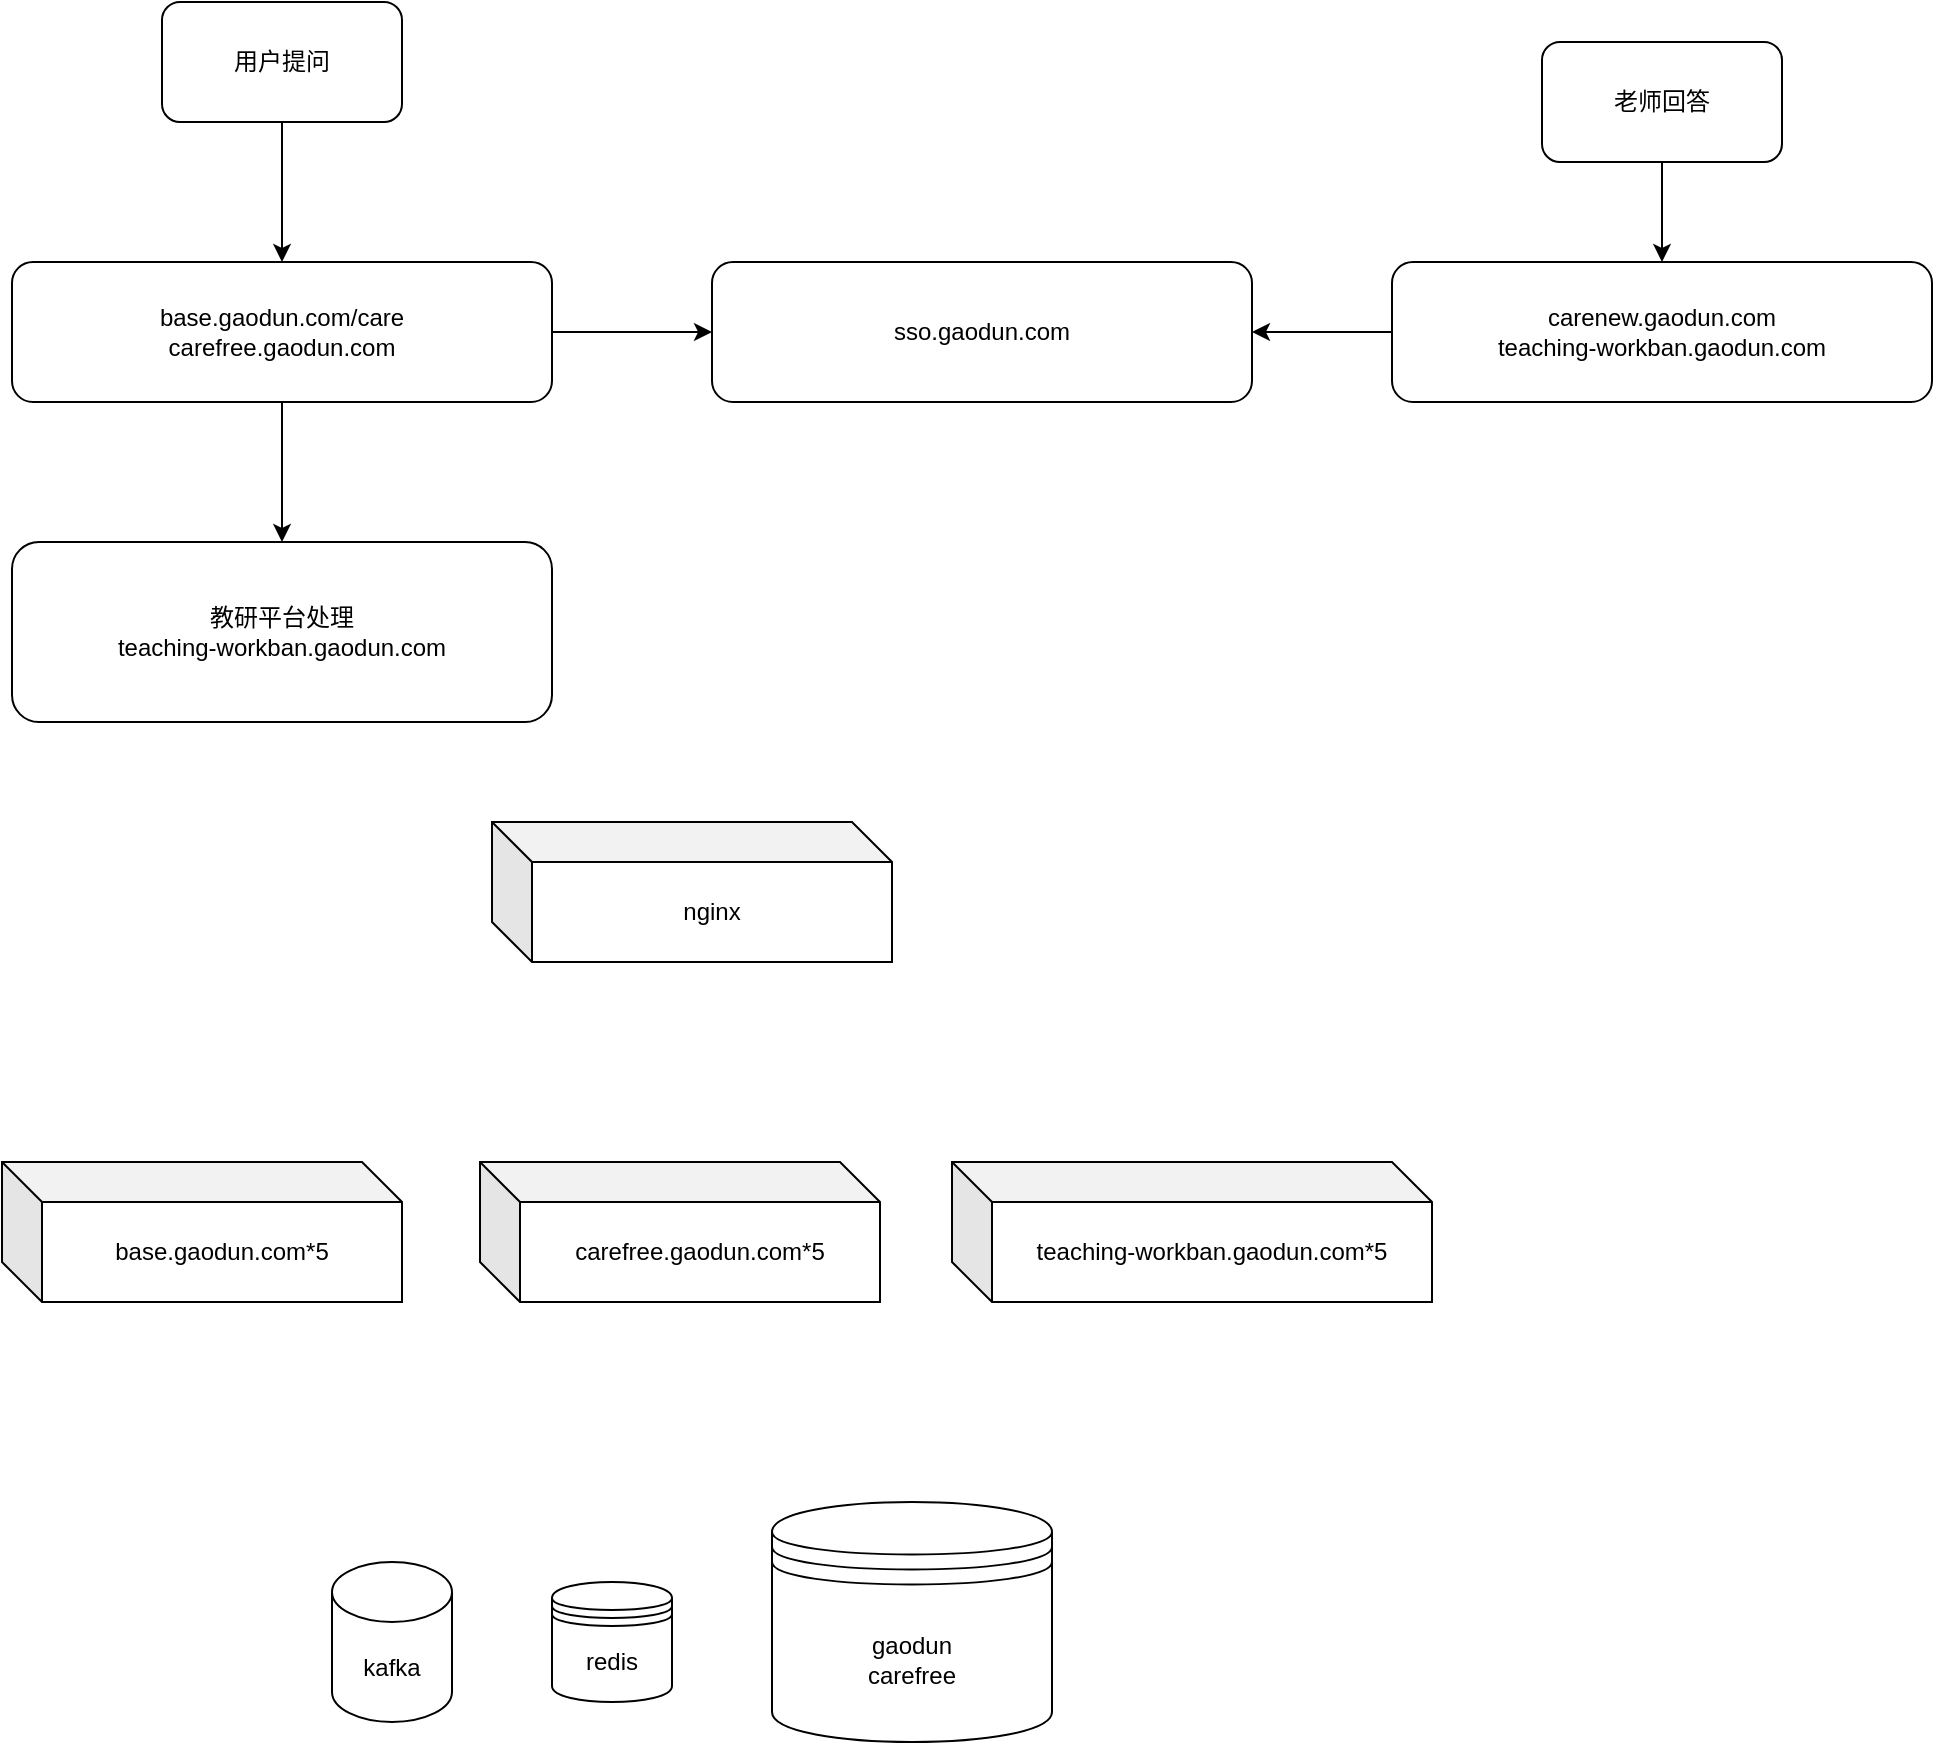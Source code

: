 <mxfile version="14.4.3" type="github">
  <diagram id="RsZf26xCa4anYN9l-bxN" name="Page-1">
    <mxGraphModel dx="1108" dy="583" grid="1" gridSize="10" guides="1" tooltips="1" connect="1" arrows="1" fold="1" page="1" pageScale="1" pageWidth="827" pageHeight="1169" math="0" shadow="0">
      <root>
        <mxCell id="0" />
        <mxCell id="1" parent="0" />
        <mxCell id="qDOa6Ft7eeUIBLufLoZr-3" value="" style="edgeStyle=orthogonalEdgeStyle;rounded=0;orthogonalLoop=1;jettySize=auto;html=1;" edge="1" parent="1" source="qDOa6Ft7eeUIBLufLoZr-1" target="qDOa6Ft7eeUIBLufLoZr-2">
          <mxGeometry relative="1" as="geometry" />
        </mxCell>
        <mxCell id="qDOa6Ft7eeUIBLufLoZr-1" value="用户提问" style="rounded=1;whiteSpace=wrap;html=1;" vertex="1" parent="1">
          <mxGeometry x="155" y="120" width="120" height="60" as="geometry" />
        </mxCell>
        <mxCell id="qDOa6Ft7eeUIBLufLoZr-5" value="" style="edgeStyle=orthogonalEdgeStyle;rounded=0;orthogonalLoop=1;jettySize=auto;html=1;" edge="1" parent="1" source="qDOa6Ft7eeUIBLufLoZr-2" target="qDOa6Ft7eeUIBLufLoZr-4">
          <mxGeometry relative="1" as="geometry" />
        </mxCell>
        <mxCell id="qDOa6Ft7eeUIBLufLoZr-12" value="" style="edgeStyle=orthogonalEdgeStyle;rounded=0;orthogonalLoop=1;jettySize=auto;html=1;" edge="1" parent="1" source="qDOa6Ft7eeUIBLufLoZr-2" target="qDOa6Ft7eeUIBLufLoZr-11">
          <mxGeometry relative="1" as="geometry" />
        </mxCell>
        <mxCell id="qDOa6Ft7eeUIBLufLoZr-2" value="base.gaodun.com/care&lt;br&gt;carefree.gaodun.com" style="rounded=1;whiteSpace=wrap;html=1;" vertex="1" parent="1">
          <mxGeometry x="80" y="250" width="270" height="70" as="geometry" />
        </mxCell>
        <mxCell id="qDOa6Ft7eeUIBLufLoZr-4" value="教研平台处理&lt;br&gt;teaching-workban.gaodun.com" style="rounded=1;whiteSpace=wrap;html=1;" vertex="1" parent="1">
          <mxGeometry x="80" y="390" width="270" height="90" as="geometry" />
        </mxCell>
        <mxCell id="qDOa6Ft7eeUIBLufLoZr-6" value="" style="edgeStyle=orthogonalEdgeStyle;rounded=0;orthogonalLoop=1;jettySize=auto;html=1;" edge="1" parent="1" source="qDOa6Ft7eeUIBLufLoZr-7" target="qDOa6Ft7eeUIBLufLoZr-9">
          <mxGeometry relative="1" as="geometry" />
        </mxCell>
        <mxCell id="qDOa6Ft7eeUIBLufLoZr-7" value="老师回答" style="rounded=1;whiteSpace=wrap;html=1;" vertex="1" parent="1">
          <mxGeometry x="845" y="140" width="120" height="60" as="geometry" />
        </mxCell>
        <mxCell id="qDOa6Ft7eeUIBLufLoZr-13" style="edgeStyle=orthogonalEdgeStyle;rounded=0;orthogonalLoop=1;jettySize=auto;html=1;entryX=1;entryY=0.5;entryDx=0;entryDy=0;" edge="1" parent="1" source="qDOa6Ft7eeUIBLufLoZr-9" target="qDOa6Ft7eeUIBLufLoZr-11">
          <mxGeometry relative="1" as="geometry" />
        </mxCell>
        <mxCell id="qDOa6Ft7eeUIBLufLoZr-9" value="carenew.gaodun.com&lt;br&gt;teaching-workban.gaodun.com" style="rounded=1;whiteSpace=wrap;html=1;" vertex="1" parent="1">
          <mxGeometry x="770" y="250" width="270" height="70" as="geometry" />
        </mxCell>
        <mxCell id="qDOa6Ft7eeUIBLufLoZr-11" value="sso.gaodun.com" style="rounded=1;whiteSpace=wrap;html=1;" vertex="1" parent="1">
          <mxGeometry x="430" y="250" width="270" height="70" as="geometry" />
        </mxCell>
        <mxCell id="qDOa6Ft7eeUIBLufLoZr-16" value="gaodun&lt;br&gt;carefree" style="shape=datastore;whiteSpace=wrap;html=1;" vertex="1" parent="1">
          <mxGeometry x="460" y="870" width="140" height="120" as="geometry" />
        </mxCell>
        <mxCell id="qDOa6Ft7eeUIBLufLoZr-19" value="redis" style="shape=datastore;whiteSpace=wrap;html=1;" vertex="1" parent="1">
          <mxGeometry x="350" y="910" width="60" height="60" as="geometry" />
        </mxCell>
        <mxCell id="qDOa6Ft7eeUIBLufLoZr-21" value="kafka" style="shape=cylinder3;whiteSpace=wrap;html=1;boundedLbl=1;backgroundOutline=1;size=15;" vertex="1" parent="1">
          <mxGeometry x="240" y="900" width="60" height="80" as="geometry" />
        </mxCell>
        <mxCell id="qDOa6Ft7eeUIBLufLoZr-22" value="base.gaodun.com*5" style="shape=cube;whiteSpace=wrap;html=1;boundedLbl=1;backgroundOutline=1;darkOpacity=0.05;darkOpacity2=0.1;" vertex="1" parent="1">
          <mxGeometry x="75" y="700" width="200" height="70" as="geometry" />
        </mxCell>
        <mxCell id="qDOa6Ft7eeUIBLufLoZr-23" value="nginx" style="shape=cube;whiteSpace=wrap;html=1;boundedLbl=1;backgroundOutline=1;darkOpacity=0.05;darkOpacity2=0.1;" vertex="1" parent="1">
          <mxGeometry x="320" y="530" width="200" height="70" as="geometry" />
        </mxCell>
        <mxCell id="qDOa6Ft7eeUIBLufLoZr-24" value="carefree.gaodun.com*5" style="shape=cube;whiteSpace=wrap;html=1;boundedLbl=1;backgroundOutline=1;darkOpacity=0.05;darkOpacity2=0.1;" vertex="1" parent="1">
          <mxGeometry x="314" y="700" width="200" height="70" as="geometry" />
        </mxCell>
        <mxCell id="qDOa6Ft7eeUIBLufLoZr-25" value="teaching-workban.gaodun.com*5" style="shape=cube;whiteSpace=wrap;html=1;boundedLbl=1;backgroundOutline=1;darkOpacity=0.05;darkOpacity2=0.1;" vertex="1" parent="1">
          <mxGeometry x="550" y="700" width="240" height="70" as="geometry" />
        </mxCell>
      </root>
    </mxGraphModel>
  </diagram>
</mxfile>
